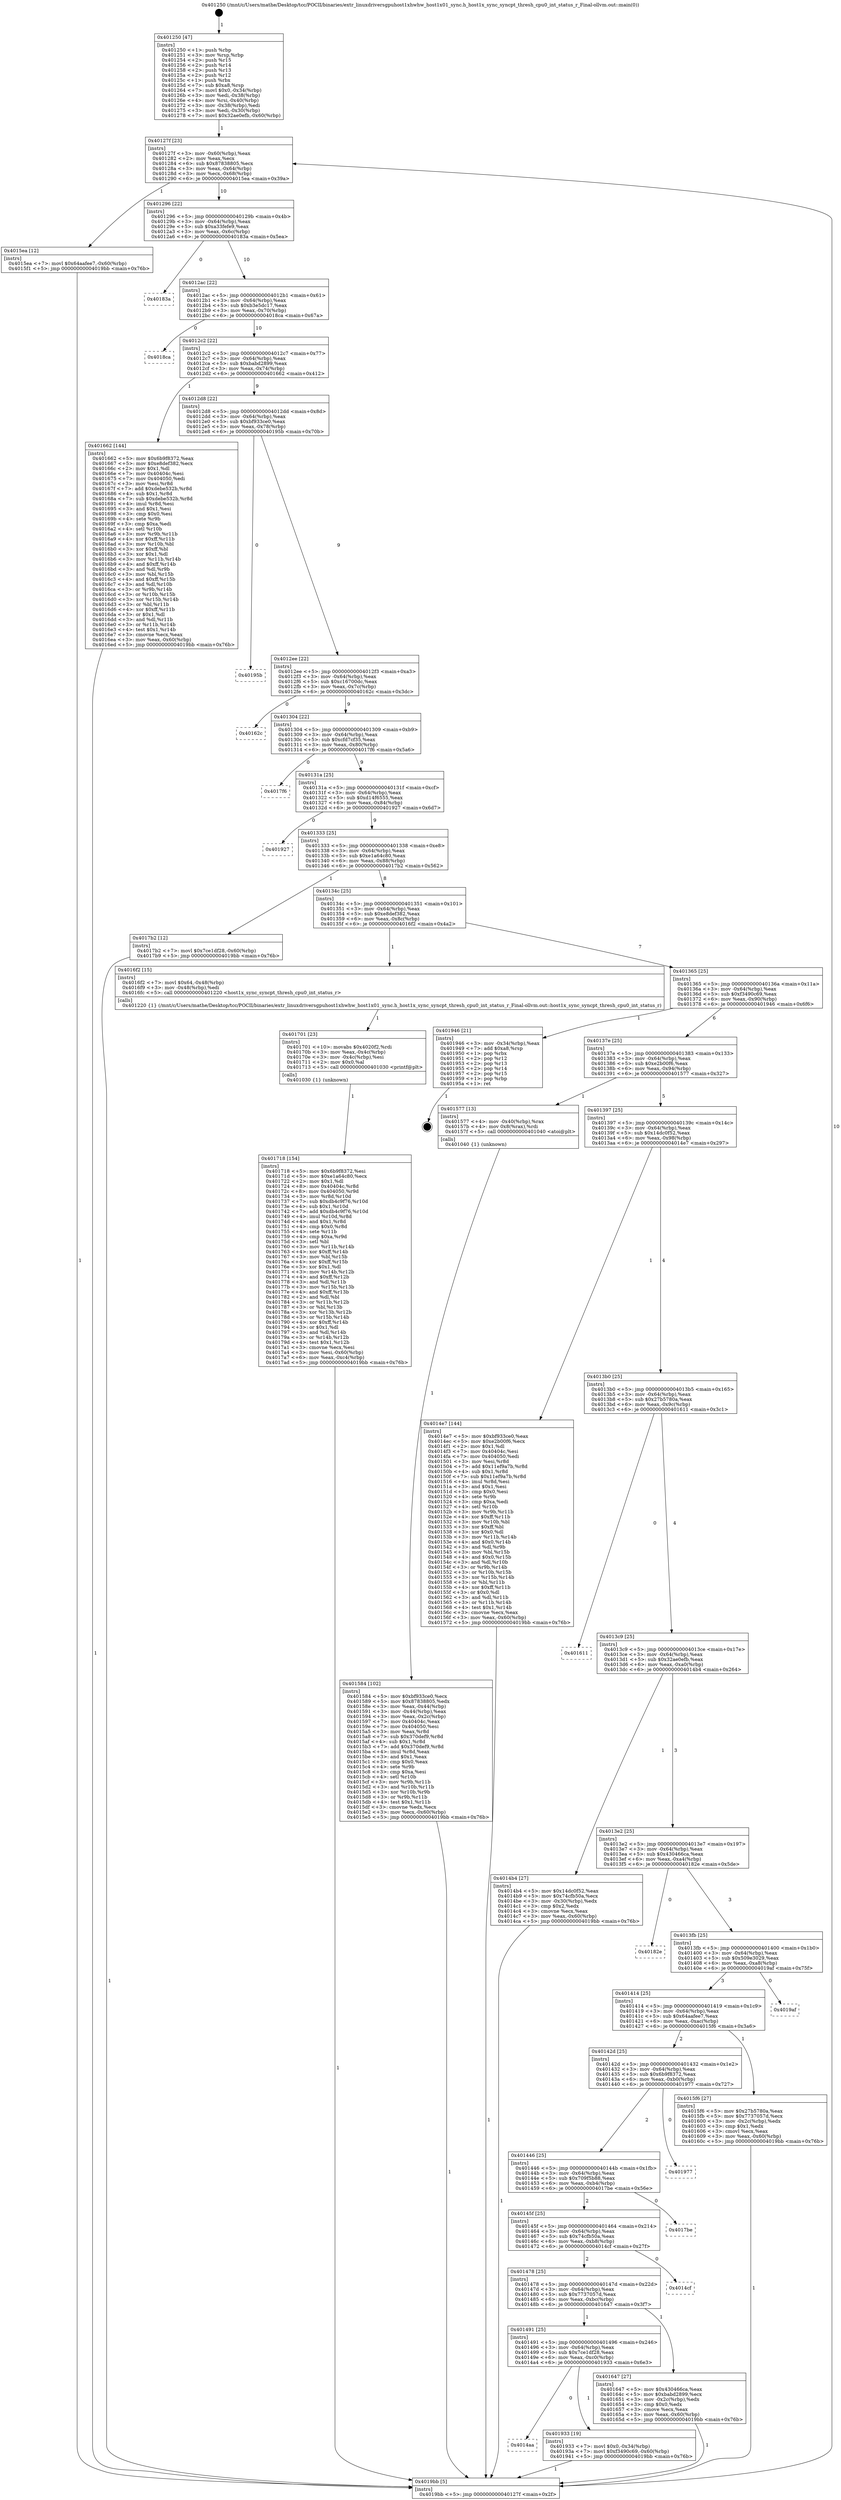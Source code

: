 digraph "0x401250" {
  label = "0x401250 (/mnt/c/Users/mathe/Desktop/tcc/POCII/binaries/extr_linuxdriversgpuhost1xhwhw_host1x01_sync.h_host1x_sync_syncpt_thresh_cpu0_int_status_r_Final-ollvm.out::main(0))"
  labelloc = "t"
  node[shape=record]

  Entry [label="",width=0.3,height=0.3,shape=circle,fillcolor=black,style=filled]
  "0x40127f" [label="{
     0x40127f [23]\l
     | [instrs]\l
     &nbsp;&nbsp;0x40127f \<+3\>: mov -0x60(%rbp),%eax\l
     &nbsp;&nbsp;0x401282 \<+2\>: mov %eax,%ecx\l
     &nbsp;&nbsp;0x401284 \<+6\>: sub $0x87838805,%ecx\l
     &nbsp;&nbsp;0x40128a \<+3\>: mov %eax,-0x64(%rbp)\l
     &nbsp;&nbsp;0x40128d \<+3\>: mov %ecx,-0x68(%rbp)\l
     &nbsp;&nbsp;0x401290 \<+6\>: je 00000000004015ea \<main+0x39a\>\l
  }"]
  "0x4015ea" [label="{
     0x4015ea [12]\l
     | [instrs]\l
     &nbsp;&nbsp;0x4015ea \<+7\>: movl $0x64aafee7,-0x60(%rbp)\l
     &nbsp;&nbsp;0x4015f1 \<+5\>: jmp 00000000004019bb \<main+0x76b\>\l
  }"]
  "0x401296" [label="{
     0x401296 [22]\l
     | [instrs]\l
     &nbsp;&nbsp;0x401296 \<+5\>: jmp 000000000040129b \<main+0x4b\>\l
     &nbsp;&nbsp;0x40129b \<+3\>: mov -0x64(%rbp),%eax\l
     &nbsp;&nbsp;0x40129e \<+5\>: sub $0xa33fefe9,%eax\l
     &nbsp;&nbsp;0x4012a3 \<+3\>: mov %eax,-0x6c(%rbp)\l
     &nbsp;&nbsp;0x4012a6 \<+6\>: je 000000000040183a \<main+0x5ea\>\l
  }"]
  Exit [label="",width=0.3,height=0.3,shape=circle,fillcolor=black,style=filled,peripheries=2]
  "0x40183a" [label="{
     0x40183a\l
  }", style=dashed]
  "0x4012ac" [label="{
     0x4012ac [22]\l
     | [instrs]\l
     &nbsp;&nbsp;0x4012ac \<+5\>: jmp 00000000004012b1 \<main+0x61\>\l
     &nbsp;&nbsp;0x4012b1 \<+3\>: mov -0x64(%rbp),%eax\l
     &nbsp;&nbsp;0x4012b4 \<+5\>: sub $0xb3e5dc17,%eax\l
     &nbsp;&nbsp;0x4012b9 \<+3\>: mov %eax,-0x70(%rbp)\l
     &nbsp;&nbsp;0x4012bc \<+6\>: je 00000000004018ca \<main+0x67a\>\l
  }"]
  "0x4014aa" [label="{
     0x4014aa\l
  }", style=dashed]
  "0x4018ca" [label="{
     0x4018ca\l
  }", style=dashed]
  "0x4012c2" [label="{
     0x4012c2 [22]\l
     | [instrs]\l
     &nbsp;&nbsp;0x4012c2 \<+5\>: jmp 00000000004012c7 \<main+0x77\>\l
     &nbsp;&nbsp;0x4012c7 \<+3\>: mov -0x64(%rbp),%eax\l
     &nbsp;&nbsp;0x4012ca \<+5\>: sub $0xbabd2899,%eax\l
     &nbsp;&nbsp;0x4012cf \<+3\>: mov %eax,-0x74(%rbp)\l
     &nbsp;&nbsp;0x4012d2 \<+6\>: je 0000000000401662 \<main+0x412\>\l
  }"]
  "0x401933" [label="{
     0x401933 [19]\l
     | [instrs]\l
     &nbsp;&nbsp;0x401933 \<+7\>: movl $0x0,-0x34(%rbp)\l
     &nbsp;&nbsp;0x40193a \<+7\>: movl $0xf3490c69,-0x60(%rbp)\l
     &nbsp;&nbsp;0x401941 \<+5\>: jmp 00000000004019bb \<main+0x76b\>\l
  }"]
  "0x401662" [label="{
     0x401662 [144]\l
     | [instrs]\l
     &nbsp;&nbsp;0x401662 \<+5\>: mov $0x6b9f8372,%eax\l
     &nbsp;&nbsp;0x401667 \<+5\>: mov $0xe8def382,%ecx\l
     &nbsp;&nbsp;0x40166c \<+2\>: mov $0x1,%dl\l
     &nbsp;&nbsp;0x40166e \<+7\>: mov 0x40404c,%esi\l
     &nbsp;&nbsp;0x401675 \<+7\>: mov 0x404050,%edi\l
     &nbsp;&nbsp;0x40167c \<+3\>: mov %esi,%r8d\l
     &nbsp;&nbsp;0x40167f \<+7\>: add $0xdebe532b,%r8d\l
     &nbsp;&nbsp;0x401686 \<+4\>: sub $0x1,%r8d\l
     &nbsp;&nbsp;0x40168a \<+7\>: sub $0xdebe532b,%r8d\l
     &nbsp;&nbsp;0x401691 \<+4\>: imul %r8d,%esi\l
     &nbsp;&nbsp;0x401695 \<+3\>: and $0x1,%esi\l
     &nbsp;&nbsp;0x401698 \<+3\>: cmp $0x0,%esi\l
     &nbsp;&nbsp;0x40169b \<+4\>: sete %r9b\l
     &nbsp;&nbsp;0x40169f \<+3\>: cmp $0xa,%edi\l
     &nbsp;&nbsp;0x4016a2 \<+4\>: setl %r10b\l
     &nbsp;&nbsp;0x4016a6 \<+3\>: mov %r9b,%r11b\l
     &nbsp;&nbsp;0x4016a9 \<+4\>: xor $0xff,%r11b\l
     &nbsp;&nbsp;0x4016ad \<+3\>: mov %r10b,%bl\l
     &nbsp;&nbsp;0x4016b0 \<+3\>: xor $0xff,%bl\l
     &nbsp;&nbsp;0x4016b3 \<+3\>: xor $0x1,%dl\l
     &nbsp;&nbsp;0x4016b6 \<+3\>: mov %r11b,%r14b\l
     &nbsp;&nbsp;0x4016b9 \<+4\>: and $0xff,%r14b\l
     &nbsp;&nbsp;0x4016bd \<+3\>: and %dl,%r9b\l
     &nbsp;&nbsp;0x4016c0 \<+3\>: mov %bl,%r15b\l
     &nbsp;&nbsp;0x4016c3 \<+4\>: and $0xff,%r15b\l
     &nbsp;&nbsp;0x4016c7 \<+3\>: and %dl,%r10b\l
     &nbsp;&nbsp;0x4016ca \<+3\>: or %r9b,%r14b\l
     &nbsp;&nbsp;0x4016cd \<+3\>: or %r10b,%r15b\l
     &nbsp;&nbsp;0x4016d0 \<+3\>: xor %r15b,%r14b\l
     &nbsp;&nbsp;0x4016d3 \<+3\>: or %bl,%r11b\l
     &nbsp;&nbsp;0x4016d6 \<+4\>: xor $0xff,%r11b\l
     &nbsp;&nbsp;0x4016da \<+3\>: or $0x1,%dl\l
     &nbsp;&nbsp;0x4016dd \<+3\>: and %dl,%r11b\l
     &nbsp;&nbsp;0x4016e0 \<+3\>: or %r11b,%r14b\l
     &nbsp;&nbsp;0x4016e3 \<+4\>: test $0x1,%r14b\l
     &nbsp;&nbsp;0x4016e7 \<+3\>: cmovne %ecx,%eax\l
     &nbsp;&nbsp;0x4016ea \<+3\>: mov %eax,-0x60(%rbp)\l
     &nbsp;&nbsp;0x4016ed \<+5\>: jmp 00000000004019bb \<main+0x76b\>\l
  }"]
  "0x4012d8" [label="{
     0x4012d8 [22]\l
     | [instrs]\l
     &nbsp;&nbsp;0x4012d8 \<+5\>: jmp 00000000004012dd \<main+0x8d\>\l
     &nbsp;&nbsp;0x4012dd \<+3\>: mov -0x64(%rbp),%eax\l
     &nbsp;&nbsp;0x4012e0 \<+5\>: sub $0xbf933ce0,%eax\l
     &nbsp;&nbsp;0x4012e5 \<+3\>: mov %eax,-0x78(%rbp)\l
     &nbsp;&nbsp;0x4012e8 \<+6\>: je 000000000040195b \<main+0x70b\>\l
  }"]
  "0x401718" [label="{
     0x401718 [154]\l
     | [instrs]\l
     &nbsp;&nbsp;0x401718 \<+5\>: mov $0x6b9f8372,%esi\l
     &nbsp;&nbsp;0x40171d \<+5\>: mov $0xe1a64c80,%ecx\l
     &nbsp;&nbsp;0x401722 \<+2\>: mov $0x1,%dl\l
     &nbsp;&nbsp;0x401724 \<+8\>: mov 0x40404c,%r8d\l
     &nbsp;&nbsp;0x40172c \<+8\>: mov 0x404050,%r9d\l
     &nbsp;&nbsp;0x401734 \<+3\>: mov %r8d,%r10d\l
     &nbsp;&nbsp;0x401737 \<+7\>: sub $0xdb4c9f76,%r10d\l
     &nbsp;&nbsp;0x40173e \<+4\>: sub $0x1,%r10d\l
     &nbsp;&nbsp;0x401742 \<+7\>: add $0xdb4c9f76,%r10d\l
     &nbsp;&nbsp;0x401749 \<+4\>: imul %r10d,%r8d\l
     &nbsp;&nbsp;0x40174d \<+4\>: and $0x1,%r8d\l
     &nbsp;&nbsp;0x401751 \<+4\>: cmp $0x0,%r8d\l
     &nbsp;&nbsp;0x401755 \<+4\>: sete %r11b\l
     &nbsp;&nbsp;0x401759 \<+4\>: cmp $0xa,%r9d\l
     &nbsp;&nbsp;0x40175d \<+3\>: setl %bl\l
     &nbsp;&nbsp;0x401760 \<+3\>: mov %r11b,%r14b\l
     &nbsp;&nbsp;0x401763 \<+4\>: xor $0xff,%r14b\l
     &nbsp;&nbsp;0x401767 \<+3\>: mov %bl,%r15b\l
     &nbsp;&nbsp;0x40176a \<+4\>: xor $0xff,%r15b\l
     &nbsp;&nbsp;0x40176e \<+3\>: xor $0x1,%dl\l
     &nbsp;&nbsp;0x401771 \<+3\>: mov %r14b,%r12b\l
     &nbsp;&nbsp;0x401774 \<+4\>: and $0xff,%r12b\l
     &nbsp;&nbsp;0x401778 \<+3\>: and %dl,%r11b\l
     &nbsp;&nbsp;0x40177b \<+3\>: mov %r15b,%r13b\l
     &nbsp;&nbsp;0x40177e \<+4\>: and $0xff,%r13b\l
     &nbsp;&nbsp;0x401782 \<+2\>: and %dl,%bl\l
     &nbsp;&nbsp;0x401784 \<+3\>: or %r11b,%r12b\l
     &nbsp;&nbsp;0x401787 \<+3\>: or %bl,%r13b\l
     &nbsp;&nbsp;0x40178a \<+3\>: xor %r13b,%r12b\l
     &nbsp;&nbsp;0x40178d \<+3\>: or %r15b,%r14b\l
     &nbsp;&nbsp;0x401790 \<+4\>: xor $0xff,%r14b\l
     &nbsp;&nbsp;0x401794 \<+3\>: or $0x1,%dl\l
     &nbsp;&nbsp;0x401797 \<+3\>: and %dl,%r14b\l
     &nbsp;&nbsp;0x40179a \<+3\>: or %r14b,%r12b\l
     &nbsp;&nbsp;0x40179d \<+4\>: test $0x1,%r12b\l
     &nbsp;&nbsp;0x4017a1 \<+3\>: cmovne %ecx,%esi\l
     &nbsp;&nbsp;0x4017a4 \<+3\>: mov %esi,-0x60(%rbp)\l
     &nbsp;&nbsp;0x4017a7 \<+6\>: mov %eax,-0xc4(%rbp)\l
     &nbsp;&nbsp;0x4017ad \<+5\>: jmp 00000000004019bb \<main+0x76b\>\l
  }"]
  "0x40195b" [label="{
     0x40195b\l
  }", style=dashed]
  "0x4012ee" [label="{
     0x4012ee [22]\l
     | [instrs]\l
     &nbsp;&nbsp;0x4012ee \<+5\>: jmp 00000000004012f3 \<main+0xa3\>\l
     &nbsp;&nbsp;0x4012f3 \<+3\>: mov -0x64(%rbp),%eax\l
     &nbsp;&nbsp;0x4012f6 \<+5\>: sub $0xc16700dc,%eax\l
     &nbsp;&nbsp;0x4012fb \<+3\>: mov %eax,-0x7c(%rbp)\l
     &nbsp;&nbsp;0x4012fe \<+6\>: je 000000000040162c \<main+0x3dc\>\l
  }"]
  "0x401701" [label="{
     0x401701 [23]\l
     | [instrs]\l
     &nbsp;&nbsp;0x401701 \<+10\>: movabs $0x4020f2,%rdi\l
     &nbsp;&nbsp;0x40170b \<+3\>: mov %eax,-0x4c(%rbp)\l
     &nbsp;&nbsp;0x40170e \<+3\>: mov -0x4c(%rbp),%esi\l
     &nbsp;&nbsp;0x401711 \<+2\>: mov $0x0,%al\l
     &nbsp;&nbsp;0x401713 \<+5\>: call 0000000000401030 \<printf@plt\>\l
     | [calls]\l
     &nbsp;&nbsp;0x401030 \{1\} (unknown)\l
  }"]
  "0x40162c" [label="{
     0x40162c\l
  }", style=dashed]
  "0x401304" [label="{
     0x401304 [22]\l
     | [instrs]\l
     &nbsp;&nbsp;0x401304 \<+5\>: jmp 0000000000401309 \<main+0xb9\>\l
     &nbsp;&nbsp;0x401309 \<+3\>: mov -0x64(%rbp),%eax\l
     &nbsp;&nbsp;0x40130c \<+5\>: sub $0xcfd7cf35,%eax\l
     &nbsp;&nbsp;0x401311 \<+3\>: mov %eax,-0x80(%rbp)\l
     &nbsp;&nbsp;0x401314 \<+6\>: je 00000000004017f6 \<main+0x5a6\>\l
  }"]
  "0x401491" [label="{
     0x401491 [25]\l
     | [instrs]\l
     &nbsp;&nbsp;0x401491 \<+5\>: jmp 0000000000401496 \<main+0x246\>\l
     &nbsp;&nbsp;0x401496 \<+3\>: mov -0x64(%rbp),%eax\l
     &nbsp;&nbsp;0x401499 \<+5\>: sub $0x7ce1df28,%eax\l
     &nbsp;&nbsp;0x40149e \<+6\>: mov %eax,-0xc0(%rbp)\l
     &nbsp;&nbsp;0x4014a4 \<+6\>: je 0000000000401933 \<main+0x6e3\>\l
  }"]
  "0x4017f6" [label="{
     0x4017f6\l
  }", style=dashed]
  "0x40131a" [label="{
     0x40131a [25]\l
     | [instrs]\l
     &nbsp;&nbsp;0x40131a \<+5\>: jmp 000000000040131f \<main+0xcf\>\l
     &nbsp;&nbsp;0x40131f \<+3\>: mov -0x64(%rbp),%eax\l
     &nbsp;&nbsp;0x401322 \<+5\>: sub $0xd14f6555,%eax\l
     &nbsp;&nbsp;0x401327 \<+6\>: mov %eax,-0x84(%rbp)\l
     &nbsp;&nbsp;0x40132d \<+6\>: je 0000000000401927 \<main+0x6d7\>\l
  }"]
  "0x401647" [label="{
     0x401647 [27]\l
     | [instrs]\l
     &nbsp;&nbsp;0x401647 \<+5\>: mov $0x430466ca,%eax\l
     &nbsp;&nbsp;0x40164c \<+5\>: mov $0xbabd2899,%ecx\l
     &nbsp;&nbsp;0x401651 \<+3\>: mov -0x2c(%rbp),%edx\l
     &nbsp;&nbsp;0x401654 \<+3\>: cmp $0x0,%edx\l
     &nbsp;&nbsp;0x401657 \<+3\>: cmove %ecx,%eax\l
     &nbsp;&nbsp;0x40165a \<+3\>: mov %eax,-0x60(%rbp)\l
     &nbsp;&nbsp;0x40165d \<+5\>: jmp 00000000004019bb \<main+0x76b\>\l
  }"]
  "0x401927" [label="{
     0x401927\l
  }", style=dashed]
  "0x401333" [label="{
     0x401333 [25]\l
     | [instrs]\l
     &nbsp;&nbsp;0x401333 \<+5\>: jmp 0000000000401338 \<main+0xe8\>\l
     &nbsp;&nbsp;0x401338 \<+3\>: mov -0x64(%rbp),%eax\l
     &nbsp;&nbsp;0x40133b \<+5\>: sub $0xe1a64c80,%eax\l
     &nbsp;&nbsp;0x401340 \<+6\>: mov %eax,-0x88(%rbp)\l
     &nbsp;&nbsp;0x401346 \<+6\>: je 00000000004017b2 \<main+0x562\>\l
  }"]
  "0x401478" [label="{
     0x401478 [25]\l
     | [instrs]\l
     &nbsp;&nbsp;0x401478 \<+5\>: jmp 000000000040147d \<main+0x22d\>\l
     &nbsp;&nbsp;0x40147d \<+3\>: mov -0x64(%rbp),%eax\l
     &nbsp;&nbsp;0x401480 \<+5\>: sub $0x7737057d,%eax\l
     &nbsp;&nbsp;0x401485 \<+6\>: mov %eax,-0xbc(%rbp)\l
     &nbsp;&nbsp;0x40148b \<+6\>: je 0000000000401647 \<main+0x3f7\>\l
  }"]
  "0x4017b2" [label="{
     0x4017b2 [12]\l
     | [instrs]\l
     &nbsp;&nbsp;0x4017b2 \<+7\>: movl $0x7ce1df28,-0x60(%rbp)\l
     &nbsp;&nbsp;0x4017b9 \<+5\>: jmp 00000000004019bb \<main+0x76b\>\l
  }"]
  "0x40134c" [label="{
     0x40134c [25]\l
     | [instrs]\l
     &nbsp;&nbsp;0x40134c \<+5\>: jmp 0000000000401351 \<main+0x101\>\l
     &nbsp;&nbsp;0x401351 \<+3\>: mov -0x64(%rbp),%eax\l
     &nbsp;&nbsp;0x401354 \<+5\>: sub $0xe8def382,%eax\l
     &nbsp;&nbsp;0x401359 \<+6\>: mov %eax,-0x8c(%rbp)\l
     &nbsp;&nbsp;0x40135f \<+6\>: je 00000000004016f2 \<main+0x4a2\>\l
  }"]
  "0x4014cf" [label="{
     0x4014cf\l
  }", style=dashed]
  "0x4016f2" [label="{
     0x4016f2 [15]\l
     | [instrs]\l
     &nbsp;&nbsp;0x4016f2 \<+7\>: movl $0x64,-0x48(%rbp)\l
     &nbsp;&nbsp;0x4016f9 \<+3\>: mov -0x48(%rbp),%edi\l
     &nbsp;&nbsp;0x4016fc \<+5\>: call 0000000000401220 \<host1x_sync_syncpt_thresh_cpu0_int_status_r\>\l
     | [calls]\l
     &nbsp;&nbsp;0x401220 \{1\} (/mnt/c/Users/mathe/Desktop/tcc/POCII/binaries/extr_linuxdriversgpuhost1xhwhw_host1x01_sync.h_host1x_sync_syncpt_thresh_cpu0_int_status_r_Final-ollvm.out::host1x_sync_syncpt_thresh_cpu0_int_status_r)\l
  }"]
  "0x401365" [label="{
     0x401365 [25]\l
     | [instrs]\l
     &nbsp;&nbsp;0x401365 \<+5\>: jmp 000000000040136a \<main+0x11a\>\l
     &nbsp;&nbsp;0x40136a \<+3\>: mov -0x64(%rbp),%eax\l
     &nbsp;&nbsp;0x40136d \<+5\>: sub $0xf3490c69,%eax\l
     &nbsp;&nbsp;0x401372 \<+6\>: mov %eax,-0x90(%rbp)\l
     &nbsp;&nbsp;0x401378 \<+6\>: je 0000000000401946 \<main+0x6f6\>\l
  }"]
  "0x40145f" [label="{
     0x40145f [25]\l
     | [instrs]\l
     &nbsp;&nbsp;0x40145f \<+5\>: jmp 0000000000401464 \<main+0x214\>\l
     &nbsp;&nbsp;0x401464 \<+3\>: mov -0x64(%rbp),%eax\l
     &nbsp;&nbsp;0x401467 \<+5\>: sub $0x74cfb50a,%eax\l
     &nbsp;&nbsp;0x40146c \<+6\>: mov %eax,-0xb8(%rbp)\l
     &nbsp;&nbsp;0x401472 \<+6\>: je 00000000004014cf \<main+0x27f\>\l
  }"]
  "0x401946" [label="{
     0x401946 [21]\l
     | [instrs]\l
     &nbsp;&nbsp;0x401946 \<+3\>: mov -0x34(%rbp),%eax\l
     &nbsp;&nbsp;0x401949 \<+7\>: add $0xa8,%rsp\l
     &nbsp;&nbsp;0x401950 \<+1\>: pop %rbx\l
     &nbsp;&nbsp;0x401951 \<+2\>: pop %r12\l
     &nbsp;&nbsp;0x401953 \<+2\>: pop %r13\l
     &nbsp;&nbsp;0x401955 \<+2\>: pop %r14\l
     &nbsp;&nbsp;0x401957 \<+2\>: pop %r15\l
     &nbsp;&nbsp;0x401959 \<+1\>: pop %rbp\l
     &nbsp;&nbsp;0x40195a \<+1\>: ret\l
  }"]
  "0x40137e" [label="{
     0x40137e [25]\l
     | [instrs]\l
     &nbsp;&nbsp;0x40137e \<+5\>: jmp 0000000000401383 \<main+0x133\>\l
     &nbsp;&nbsp;0x401383 \<+3\>: mov -0x64(%rbp),%eax\l
     &nbsp;&nbsp;0x401386 \<+5\>: sub $0xe2b00f6,%eax\l
     &nbsp;&nbsp;0x40138b \<+6\>: mov %eax,-0x94(%rbp)\l
     &nbsp;&nbsp;0x401391 \<+6\>: je 0000000000401577 \<main+0x327\>\l
  }"]
  "0x4017be" [label="{
     0x4017be\l
  }", style=dashed]
  "0x401577" [label="{
     0x401577 [13]\l
     | [instrs]\l
     &nbsp;&nbsp;0x401577 \<+4\>: mov -0x40(%rbp),%rax\l
     &nbsp;&nbsp;0x40157b \<+4\>: mov 0x8(%rax),%rdi\l
     &nbsp;&nbsp;0x40157f \<+5\>: call 0000000000401040 \<atoi@plt\>\l
     | [calls]\l
     &nbsp;&nbsp;0x401040 \{1\} (unknown)\l
  }"]
  "0x401397" [label="{
     0x401397 [25]\l
     | [instrs]\l
     &nbsp;&nbsp;0x401397 \<+5\>: jmp 000000000040139c \<main+0x14c\>\l
     &nbsp;&nbsp;0x40139c \<+3\>: mov -0x64(%rbp),%eax\l
     &nbsp;&nbsp;0x40139f \<+5\>: sub $0x14dc0f52,%eax\l
     &nbsp;&nbsp;0x4013a4 \<+6\>: mov %eax,-0x98(%rbp)\l
     &nbsp;&nbsp;0x4013aa \<+6\>: je 00000000004014e7 \<main+0x297\>\l
  }"]
  "0x401446" [label="{
     0x401446 [25]\l
     | [instrs]\l
     &nbsp;&nbsp;0x401446 \<+5\>: jmp 000000000040144b \<main+0x1fb\>\l
     &nbsp;&nbsp;0x40144b \<+3\>: mov -0x64(%rbp),%eax\l
     &nbsp;&nbsp;0x40144e \<+5\>: sub $0x709f5b88,%eax\l
     &nbsp;&nbsp;0x401453 \<+6\>: mov %eax,-0xb4(%rbp)\l
     &nbsp;&nbsp;0x401459 \<+6\>: je 00000000004017be \<main+0x56e\>\l
  }"]
  "0x4014e7" [label="{
     0x4014e7 [144]\l
     | [instrs]\l
     &nbsp;&nbsp;0x4014e7 \<+5\>: mov $0xbf933ce0,%eax\l
     &nbsp;&nbsp;0x4014ec \<+5\>: mov $0xe2b00f6,%ecx\l
     &nbsp;&nbsp;0x4014f1 \<+2\>: mov $0x1,%dl\l
     &nbsp;&nbsp;0x4014f3 \<+7\>: mov 0x40404c,%esi\l
     &nbsp;&nbsp;0x4014fa \<+7\>: mov 0x404050,%edi\l
     &nbsp;&nbsp;0x401501 \<+3\>: mov %esi,%r8d\l
     &nbsp;&nbsp;0x401504 \<+7\>: add $0x11ef9a7b,%r8d\l
     &nbsp;&nbsp;0x40150b \<+4\>: sub $0x1,%r8d\l
     &nbsp;&nbsp;0x40150f \<+7\>: sub $0x11ef9a7b,%r8d\l
     &nbsp;&nbsp;0x401516 \<+4\>: imul %r8d,%esi\l
     &nbsp;&nbsp;0x40151a \<+3\>: and $0x1,%esi\l
     &nbsp;&nbsp;0x40151d \<+3\>: cmp $0x0,%esi\l
     &nbsp;&nbsp;0x401520 \<+4\>: sete %r9b\l
     &nbsp;&nbsp;0x401524 \<+3\>: cmp $0xa,%edi\l
     &nbsp;&nbsp;0x401527 \<+4\>: setl %r10b\l
     &nbsp;&nbsp;0x40152b \<+3\>: mov %r9b,%r11b\l
     &nbsp;&nbsp;0x40152e \<+4\>: xor $0xff,%r11b\l
     &nbsp;&nbsp;0x401532 \<+3\>: mov %r10b,%bl\l
     &nbsp;&nbsp;0x401535 \<+3\>: xor $0xff,%bl\l
     &nbsp;&nbsp;0x401538 \<+3\>: xor $0x0,%dl\l
     &nbsp;&nbsp;0x40153b \<+3\>: mov %r11b,%r14b\l
     &nbsp;&nbsp;0x40153e \<+4\>: and $0x0,%r14b\l
     &nbsp;&nbsp;0x401542 \<+3\>: and %dl,%r9b\l
     &nbsp;&nbsp;0x401545 \<+3\>: mov %bl,%r15b\l
     &nbsp;&nbsp;0x401548 \<+4\>: and $0x0,%r15b\l
     &nbsp;&nbsp;0x40154c \<+3\>: and %dl,%r10b\l
     &nbsp;&nbsp;0x40154f \<+3\>: or %r9b,%r14b\l
     &nbsp;&nbsp;0x401552 \<+3\>: or %r10b,%r15b\l
     &nbsp;&nbsp;0x401555 \<+3\>: xor %r15b,%r14b\l
     &nbsp;&nbsp;0x401558 \<+3\>: or %bl,%r11b\l
     &nbsp;&nbsp;0x40155b \<+4\>: xor $0xff,%r11b\l
     &nbsp;&nbsp;0x40155f \<+3\>: or $0x0,%dl\l
     &nbsp;&nbsp;0x401562 \<+3\>: and %dl,%r11b\l
     &nbsp;&nbsp;0x401565 \<+3\>: or %r11b,%r14b\l
     &nbsp;&nbsp;0x401568 \<+4\>: test $0x1,%r14b\l
     &nbsp;&nbsp;0x40156c \<+3\>: cmovne %ecx,%eax\l
     &nbsp;&nbsp;0x40156f \<+3\>: mov %eax,-0x60(%rbp)\l
     &nbsp;&nbsp;0x401572 \<+5\>: jmp 00000000004019bb \<main+0x76b\>\l
  }"]
  "0x4013b0" [label="{
     0x4013b0 [25]\l
     | [instrs]\l
     &nbsp;&nbsp;0x4013b0 \<+5\>: jmp 00000000004013b5 \<main+0x165\>\l
     &nbsp;&nbsp;0x4013b5 \<+3\>: mov -0x64(%rbp),%eax\l
     &nbsp;&nbsp;0x4013b8 \<+5\>: sub $0x27b5780a,%eax\l
     &nbsp;&nbsp;0x4013bd \<+6\>: mov %eax,-0x9c(%rbp)\l
     &nbsp;&nbsp;0x4013c3 \<+6\>: je 0000000000401611 \<main+0x3c1\>\l
  }"]
  "0x401977" [label="{
     0x401977\l
  }", style=dashed]
  "0x401611" [label="{
     0x401611\l
  }", style=dashed]
  "0x4013c9" [label="{
     0x4013c9 [25]\l
     | [instrs]\l
     &nbsp;&nbsp;0x4013c9 \<+5\>: jmp 00000000004013ce \<main+0x17e\>\l
     &nbsp;&nbsp;0x4013ce \<+3\>: mov -0x64(%rbp),%eax\l
     &nbsp;&nbsp;0x4013d1 \<+5\>: sub $0x32ae0efb,%eax\l
     &nbsp;&nbsp;0x4013d6 \<+6\>: mov %eax,-0xa0(%rbp)\l
     &nbsp;&nbsp;0x4013dc \<+6\>: je 00000000004014b4 \<main+0x264\>\l
  }"]
  "0x40142d" [label="{
     0x40142d [25]\l
     | [instrs]\l
     &nbsp;&nbsp;0x40142d \<+5\>: jmp 0000000000401432 \<main+0x1e2\>\l
     &nbsp;&nbsp;0x401432 \<+3\>: mov -0x64(%rbp),%eax\l
     &nbsp;&nbsp;0x401435 \<+5\>: sub $0x6b9f8372,%eax\l
     &nbsp;&nbsp;0x40143a \<+6\>: mov %eax,-0xb0(%rbp)\l
     &nbsp;&nbsp;0x401440 \<+6\>: je 0000000000401977 \<main+0x727\>\l
  }"]
  "0x4014b4" [label="{
     0x4014b4 [27]\l
     | [instrs]\l
     &nbsp;&nbsp;0x4014b4 \<+5\>: mov $0x14dc0f52,%eax\l
     &nbsp;&nbsp;0x4014b9 \<+5\>: mov $0x74cfb50a,%ecx\l
     &nbsp;&nbsp;0x4014be \<+3\>: mov -0x30(%rbp),%edx\l
     &nbsp;&nbsp;0x4014c1 \<+3\>: cmp $0x2,%edx\l
     &nbsp;&nbsp;0x4014c4 \<+3\>: cmovne %ecx,%eax\l
     &nbsp;&nbsp;0x4014c7 \<+3\>: mov %eax,-0x60(%rbp)\l
     &nbsp;&nbsp;0x4014ca \<+5\>: jmp 00000000004019bb \<main+0x76b\>\l
  }"]
  "0x4013e2" [label="{
     0x4013e2 [25]\l
     | [instrs]\l
     &nbsp;&nbsp;0x4013e2 \<+5\>: jmp 00000000004013e7 \<main+0x197\>\l
     &nbsp;&nbsp;0x4013e7 \<+3\>: mov -0x64(%rbp),%eax\l
     &nbsp;&nbsp;0x4013ea \<+5\>: sub $0x430466ca,%eax\l
     &nbsp;&nbsp;0x4013ef \<+6\>: mov %eax,-0xa4(%rbp)\l
     &nbsp;&nbsp;0x4013f5 \<+6\>: je 000000000040182e \<main+0x5de\>\l
  }"]
  "0x4019bb" [label="{
     0x4019bb [5]\l
     | [instrs]\l
     &nbsp;&nbsp;0x4019bb \<+5\>: jmp 000000000040127f \<main+0x2f\>\l
  }"]
  "0x401250" [label="{
     0x401250 [47]\l
     | [instrs]\l
     &nbsp;&nbsp;0x401250 \<+1\>: push %rbp\l
     &nbsp;&nbsp;0x401251 \<+3\>: mov %rsp,%rbp\l
     &nbsp;&nbsp;0x401254 \<+2\>: push %r15\l
     &nbsp;&nbsp;0x401256 \<+2\>: push %r14\l
     &nbsp;&nbsp;0x401258 \<+2\>: push %r13\l
     &nbsp;&nbsp;0x40125a \<+2\>: push %r12\l
     &nbsp;&nbsp;0x40125c \<+1\>: push %rbx\l
     &nbsp;&nbsp;0x40125d \<+7\>: sub $0xa8,%rsp\l
     &nbsp;&nbsp;0x401264 \<+7\>: movl $0x0,-0x34(%rbp)\l
     &nbsp;&nbsp;0x40126b \<+3\>: mov %edi,-0x38(%rbp)\l
     &nbsp;&nbsp;0x40126e \<+4\>: mov %rsi,-0x40(%rbp)\l
     &nbsp;&nbsp;0x401272 \<+3\>: mov -0x38(%rbp),%edi\l
     &nbsp;&nbsp;0x401275 \<+3\>: mov %edi,-0x30(%rbp)\l
     &nbsp;&nbsp;0x401278 \<+7\>: movl $0x32ae0efb,-0x60(%rbp)\l
  }"]
  "0x401584" [label="{
     0x401584 [102]\l
     | [instrs]\l
     &nbsp;&nbsp;0x401584 \<+5\>: mov $0xbf933ce0,%ecx\l
     &nbsp;&nbsp;0x401589 \<+5\>: mov $0x87838805,%edx\l
     &nbsp;&nbsp;0x40158e \<+3\>: mov %eax,-0x44(%rbp)\l
     &nbsp;&nbsp;0x401591 \<+3\>: mov -0x44(%rbp),%eax\l
     &nbsp;&nbsp;0x401594 \<+3\>: mov %eax,-0x2c(%rbp)\l
     &nbsp;&nbsp;0x401597 \<+7\>: mov 0x40404c,%eax\l
     &nbsp;&nbsp;0x40159e \<+7\>: mov 0x404050,%esi\l
     &nbsp;&nbsp;0x4015a5 \<+3\>: mov %eax,%r8d\l
     &nbsp;&nbsp;0x4015a8 \<+7\>: sub $0x370def9,%r8d\l
     &nbsp;&nbsp;0x4015af \<+4\>: sub $0x1,%r8d\l
     &nbsp;&nbsp;0x4015b3 \<+7\>: add $0x370def9,%r8d\l
     &nbsp;&nbsp;0x4015ba \<+4\>: imul %r8d,%eax\l
     &nbsp;&nbsp;0x4015be \<+3\>: and $0x1,%eax\l
     &nbsp;&nbsp;0x4015c1 \<+3\>: cmp $0x0,%eax\l
     &nbsp;&nbsp;0x4015c4 \<+4\>: sete %r9b\l
     &nbsp;&nbsp;0x4015c8 \<+3\>: cmp $0xa,%esi\l
     &nbsp;&nbsp;0x4015cb \<+4\>: setl %r10b\l
     &nbsp;&nbsp;0x4015cf \<+3\>: mov %r9b,%r11b\l
     &nbsp;&nbsp;0x4015d2 \<+3\>: and %r10b,%r11b\l
     &nbsp;&nbsp;0x4015d5 \<+3\>: xor %r10b,%r9b\l
     &nbsp;&nbsp;0x4015d8 \<+3\>: or %r9b,%r11b\l
     &nbsp;&nbsp;0x4015db \<+4\>: test $0x1,%r11b\l
     &nbsp;&nbsp;0x4015df \<+3\>: cmovne %edx,%ecx\l
     &nbsp;&nbsp;0x4015e2 \<+3\>: mov %ecx,-0x60(%rbp)\l
     &nbsp;&nbsp;0x4015e5 \<+5\>: jmp 00000000004019bb \<main+0x76b\>\l
  }"]
  "0x4015f6" [label="{
     0x4015f6 [27]\l
     | [instrs]\l
     &nbsp;&nbsp;0x4015f6 \<+5\>: mov $0x27b5780a,%eax\l
     &nbsp;&nbsp;0x4015fb \<+5\>: mov $0x7737057d,%ecx\l
     &nbsp;&nbsp;0x401600 \<+3\>: mov -0x2c(%rbp),%edx\l
     &nbsp;&nbsp;0x401603 \<+3\>: cmp $0x1,%edx\l
     &nbsp;&nbsp;0x401606 \<+3\>: cmovl %ecx,%eax\l
     &nbsp;&nbsp;0x401609 \<+3\>: mov %eax,-0x60(%rbp)\l
     &nbsp;&nbsp;0x40160c \<+5\>: jmp 00000000004019bb \<main+0x76b\>\l
  }"]
  "0x40182e" [label="{
     0x40182e\l
  }", style=dashed]
  "0x4013fb" [label="{
     0x4013fb [25]\l
     | [instrs]\l
     &nbsp;&nbsp;0x4013fb \<+5\>: jmp 0000000000401400 \<main+0x1b0\>\l
     &nbsp;&nbsp;0x401400 \<+3\>: mov -0x64(%rbp),%eax\l
     &nbsp;&nbsp;0x401403 \<+5\>: sub $0x509e3029,%eax\l
     &nbsp;&nbsp;0x401408 \<+6\>: mov %eax,-0xa8(%rbp)\l
     &nbsp;&nbsp;0x40140e \<+6\>: je 00000000004019af \<main+0x75f\>\l
  }"]
  "0x401414" [label="{
     0x401414 [25]\l
     | [instrs]\l
     &nbsp;&nbsp;0x401414 \<+5\>: jmp 0000000000401419 \<main+0x1c9\>\l
     &nbsp;&nbsp;0x401419 \<+3\>: mov -0x64(%rbp),%eax\l
     &nbsp;&nbsp;0x40141c \<+5\>: sub $0x64aafee7,%eax\l
     &nbsp;&nbsp;0x401421 \<+6\>: mov %eax,-0xac(%rbp)\l
     &nbsp;&nbsp;0x401427 \<+6\>: je 00000000004015f6 \<main+0x3a6\>\l
  }"]
  "0x4019af" [label="{
     0x4019af\l
  }", style=dashed]
  Entry -> "0x401250" [label=" 1"]
  "0x40127f" -> "0x4015ea" [label=" 1"]
  "0x40127f" -> "0x401296" [label=" 10"]
  "0x401946" -> Exit [label=" 1"]
  "0x401296" -> "0x40183a" [label=" 0"]
  "0x401296" -> "0x4012ac" [label=" 10"]
  "0x401933" -> "0x4019bb" [label=" 1"]
  "0x4012ac" -> "0x4018ca" [label=" 0"]
  "0x4012ac" -> "0x4012c2" [label=" 10"]
  "0x401491" -> "0x4014aa" [label=" 0"]
  "0x4012c2" -> "0x401662" [label=" 1"]
  "0x4012c2" -> "0x4012d8" [label=" 9"]
  "0x401491" -> "0x401933" [label=" 1"]
  "0x4012d8" -> "0x40195b" [label=" 0"]
  "0x4012d8" -> "0x4012ee" [label=" 9"]
  "0x4017b2" -> "0x4019bb" [label=" 1"]
  "0x4012ee" -> "0x40162c" [label=" 0"]
  "0x4012ee" -> "0x401304" [label=" 9"]
  "0x401718" -> "0x4019bb" [label=" 1"]
  "0x401304" -> "0x4017f6" [label=" 0"]
  "0x401304" -> "0x40131a" [label=" 9"]
  "0x401701" -> "0x401718" [label=" 1"]
  "0x40131a" -> "0x401927" [label=" 0"]
  "0x40131a" -> "0x401333" [label=" 9"]
  "0x4016f2" -> "0x401701" [label=" 1"]
  "0x401333" -> "0x4017b2" [label=" 1"]
  "0x401333" -> "0x40134c" [label=" 8"]
  "0x401647" -> "0x4019bb" [label=" 1"]
  "0x40134c" -> "0x4016f2" [label=" 1"]
  "0x40134c" -> "0x401365" [label=" 7"]
  "0x401478" -> "0x401491" [label=" 1"]
  "0x401365" -> "0x401946" [label=" 1"]
  "0x401365" -> "0x40137e" [label=" 6"]
  "0x401662" -> "0x4019bb" [label=" 1"]
  "0x40137e" -> "0x401577" [label=" 1"]
  "0x40137e" -> "0x401397" [label=" 5"]
  "0x40145f" -> "0x401478" [label=" 2"]
  "0x401397" -> "0x4014e7" [label=" 1"]
  "0x401397" -> "0x4013b0" [label=" 4"]
  "0x401478" -> "0x401647" [label=" 1"]
  "0x4013b0" -> "0x401611" [label=" 0"]
  "0x4013b0" -> "0x4013c9" [label=" 4"]
  "0x401446" -> "0x40145f" [label=" 2"]
  "0x4013c9" -> "0x4014b4" [label=" 1"]
  "0x4013c9" -> "0x4013e2" [label=" 3"]
  "0x4014b4" -> "0x4019bb" [label=" 1"]
  "0x401250" -> "0x40127f" [label=" 1"]
  "0x4019bb" -> "0x40127f" [label=" 10"]
  "0x4014e7" -> "0x4019bb" [label=" 1"]
  "0x401577" -> "0x401584" [label=" 1"]
  "0x401584" -> "0x4019bb" [label=" 1"]
  "0x4015ea" -> "0x4019bb" [label=" 1"]
  "0x40145f" -> "0x4014cf" [label=" 0"]
  "0x4013e2" -> "0x40182e" [label=" 0"]
  "0x4013e2" -> "0x4013fb" [label=" 3"]
  "0x40142d" -> "0x401446" [label=" 2"]
  "0x4013fb" -> "0x4019af" [label=" 0"]
  "0x4013fb" -> "0x401414" [label=" 3"]
  "0x40142d" -> "0x401977" [label=" 0"]
  "0x401414" -> "0x4015f6" [label=" 1"]
  "0x401414" -> "0x40142d" [label=" 2"]
  "0x4015f6" -> "0x4019bb" [label=" 1"]
  "0x401446" -> "0x4017be" [label=" 0"]
}
